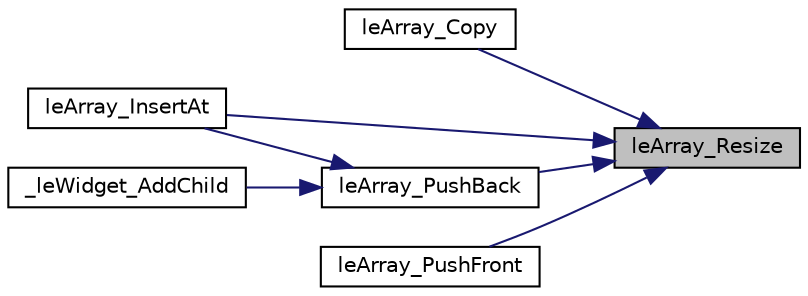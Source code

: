 digraph "leArray_Resize"
{
 // LATEX_PDF_SIZE
  edge [fontname="Helvetica",fontsize="10",labelfontname="Helvetica",labelfontsize="10"];
  node [fontname="Helvetica",fontsize="10",shape=record];
  rankdir="RL";
  Node1 [label="leArray_Resize",height=0.2,width=0.4,color="black", fillcolor="grey75", style="filled", fontcolor="black",tooltip=" "];
  Node1 -> Node2 [dir="back",color="midnightblue",fontsize="10",style="solid",fontname="Helvetica"];
  Node2 [label="leArray_Copy",height=0.2,width=0.4,color="black", fillcolor="white", style="filled",URL="$legato__array_8h.html#acbbe7fa5794aba58384a2f707c5c2338",tooltip=" "];
  Node1 -> Node3 [dir="back",color="midnightblue",fontsize="10",style="solid",fontname="Helvetica"];
  Node3 [label="leArray_InsertAt",height=0.2,width=0.4,color="black", fillcolor="white", style="filled",URL="$legato__array_8h.html#a7b4e1d95eadb27b3939444a4e2afac44",tooltip=" "];
  Node1 -> Node4 [dir="back",color="midnightblue",fontsize="10",style="solid",fontname="Helvetica"];
  Node4 [label="leArray_PushBack",height=0.2,width=0.4,color="black", fillcolor="white", style="filled",URL="$legato__array_8h.html#ae40d3e73611c0c2acc03e4f3dc0ee942",tooltip=" "];
  Node4 -> Node5 [dir="back",color="midnightblue",fontsize="10",style="solid",fontname="Helvetica"];
  Node5 [label="_leWidget_AddChild",height=0.2,width=0.4,color="black", fillcolor="white", style="filled",URL="$legato__widget_8h.html#ac21eb7fa6d2e8e288a4f1af114d75a3c",tooltip=" "];
  Node4 -> Node3 [dir="back",color="midnightblue",fontsize="10",style="solid",fontname="Helvetica"];
  Node1 -> Node6 [dir="back",color="midnightblue",fontsize="10",style="solid",fontname="Helvetica"];
  Node6 [label="leArray_PushFront",height=0.2,width=0.4,color="black", fillcolor="white", style="filled",URL="$legato__array_8h.html#a1a51058e7999426ba637ab17a1ea0fb1",tooltip=" "];
}

